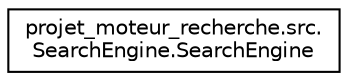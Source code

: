 digraph "Graphical Class Hierarchy"
{
 // LATEX_PDF_SIZE
  edge [fontname="Helvetica",fontsize="10",labelfontname="Helvetica",labelfontsize="10"];
  node [fontname="Helvetica",fontsize="10",shape=record];
  rankdir="LR";
  Node0 [label="projet_moteur_recherche.src.\lSearchEngine.SearchEngine",height=0.2,width=0.4,color="black", fillcolor="white", style="filled",URL="$classprojet__moteur__recherche_1_1src_1_1SearchEngine_1_1SearchEngine.html",tooltip=" "];
}
